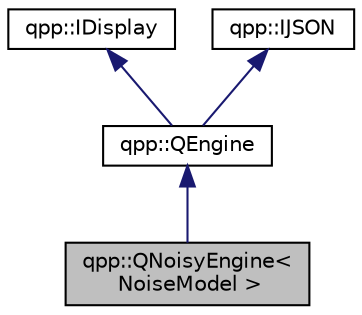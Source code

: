 digraph "qpp::QNoisyEngine&lt; NoiseModel &gt;"
{
  edge [fontname="Helvetica",fontsize="10",labelfontname="Helvetica",labelfontsize="10"];
  node [fontname="Helvetica",fontsize="10",shape=record];
  Node0 [label="qpp::QNoisyEngine\<\l NoiseModel \>",height=0.2,width=0.4,color="black", fillcolor="grey75", style="filled", fontcolor="black"];
  Node1 -> Node0 [dir="back",color="midnightblue",fontsize="10",style="solid",fontname="Helvetica"];
  Node1 [label="qpp::QEngine",height=0.2,width=0.4,color="black", fillcolor="white", style="filled",URL="$classqpp_1_1_q_engine.html",tooltip="Quantum circuit engine, executes qpp::QCircuit. "];
  Node2 -> Node1 [dir="back",color="midnightblue",fontsize="10",style="solid",fontname="Helvetica"];
  Node2 [label="qpp::IDisplay",height=0.2,width=0.4,color="black", fillcolor="white", style="filled",URL="$classqpp_1_1_i_display.html",tooltip="Abstract class (interface) that mandates the definition of virtual std::ostream& display(std::ostream..."];
  Node3 -> Node1 [dir="back",color="midnightblue",fontsize="10",style="solid",fontname="Helvetica"];
  Node3 [label="qpp::IJSON",height=0.2,width=0.4,color="black", fillcolor="white", style="filled",URL="$classqpp_1_1_i_j_s_o_n.html",tooltip="Abstract class (interface) that mandates the definition of very basic JSON serialization support..."];
}
